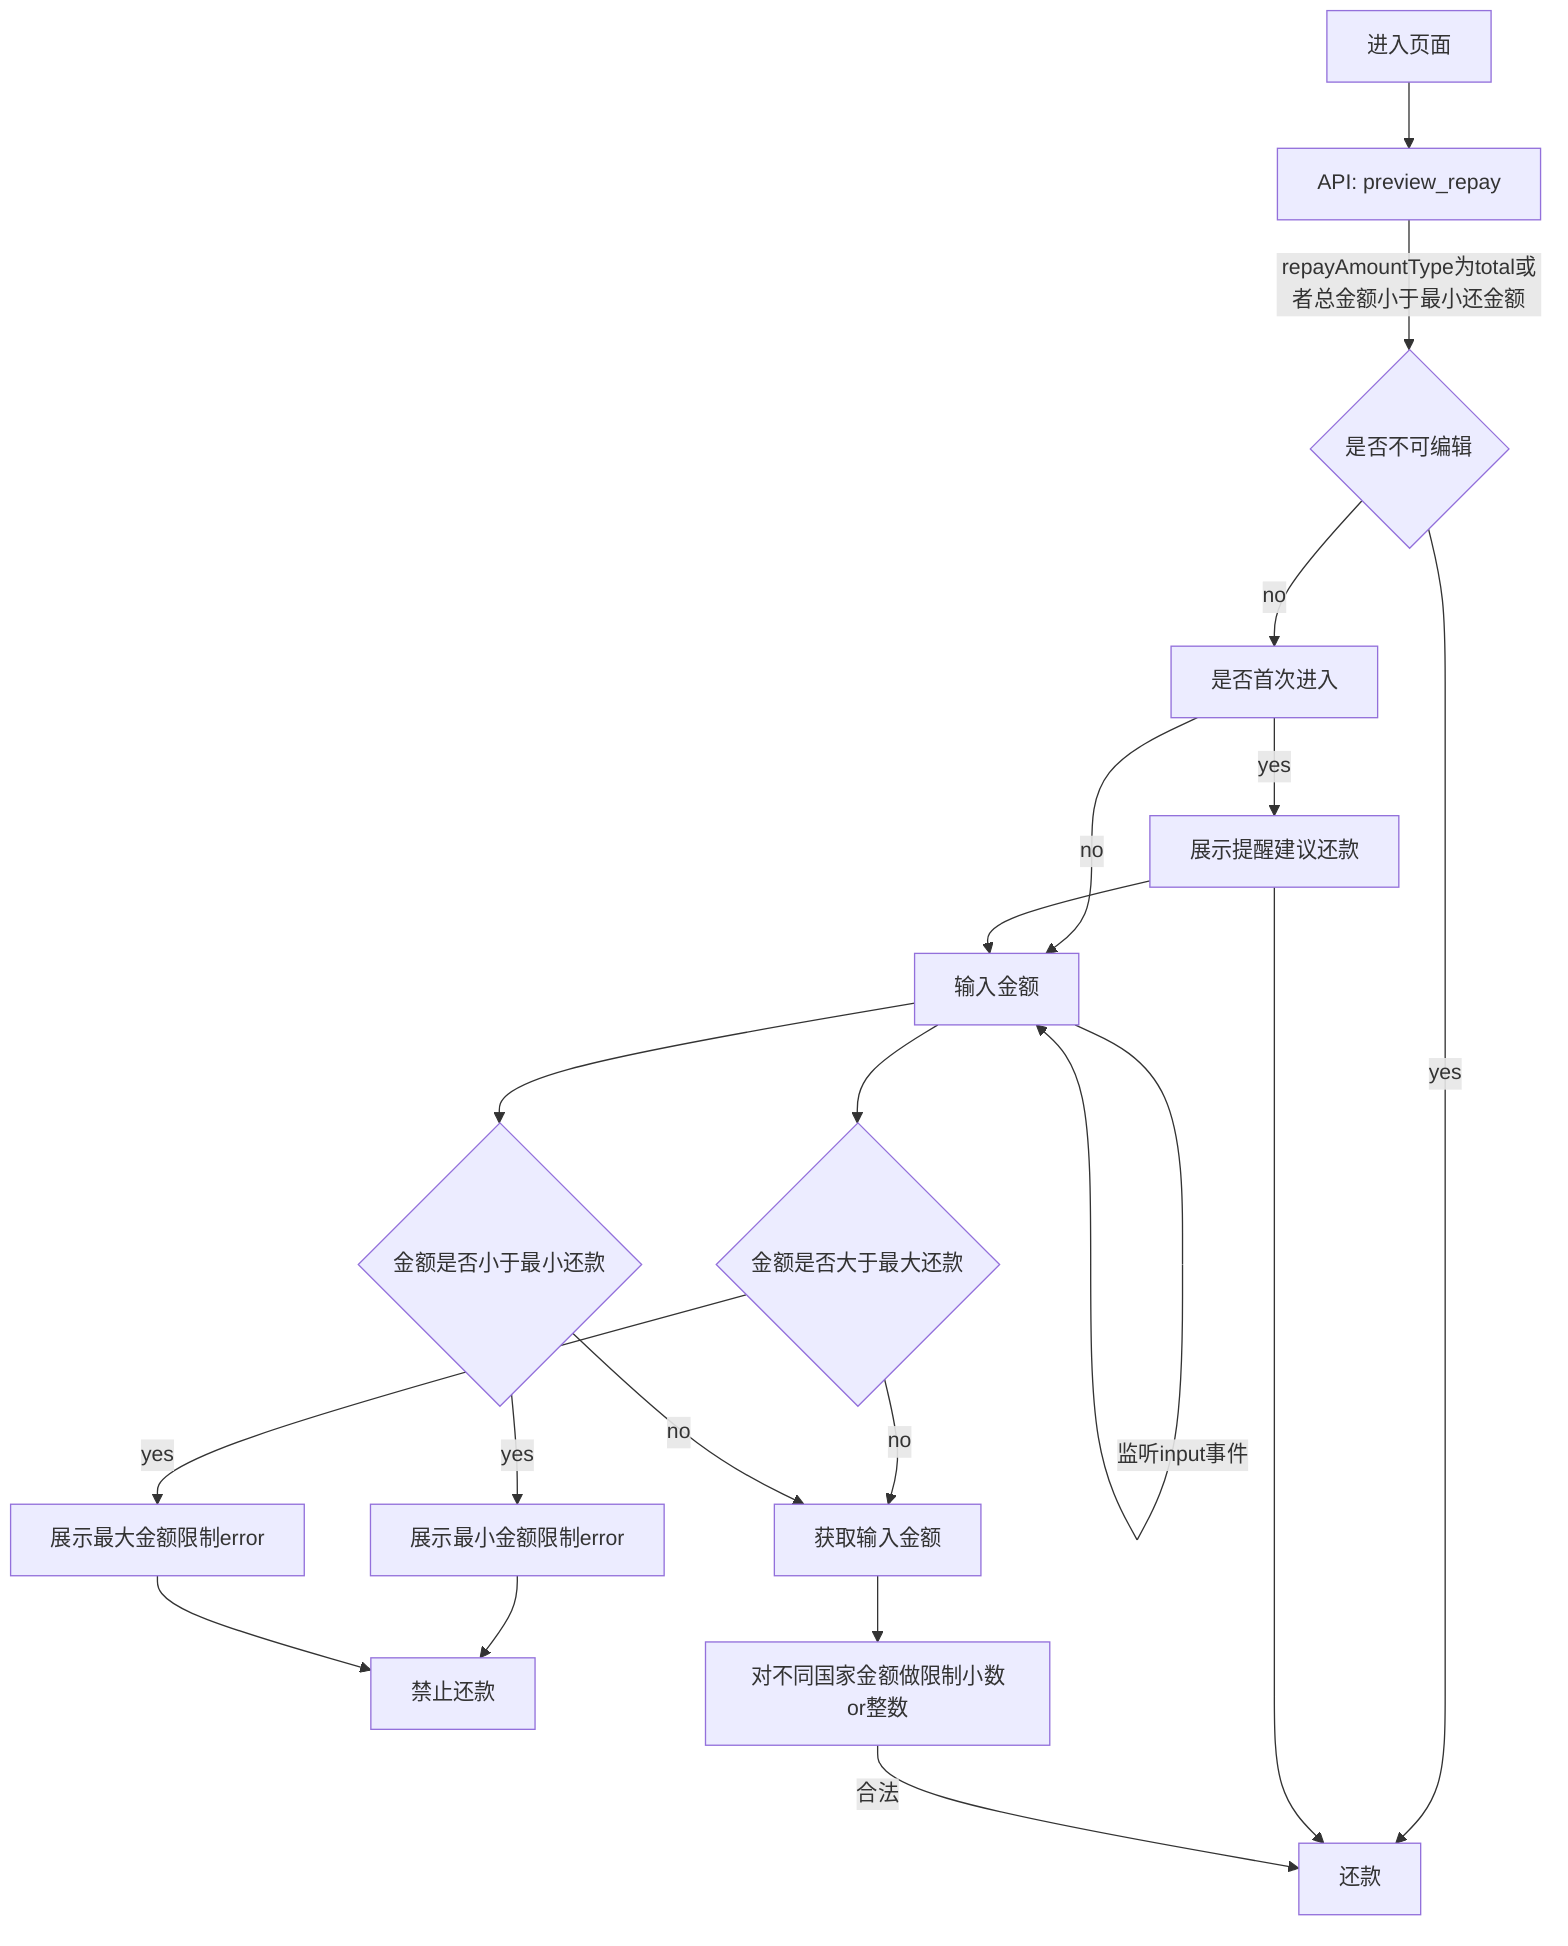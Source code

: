 graph TD
  pageIn[进入页面] --> begin[API: preview_repay]
  begin -->|repayAmountType为total或者总金额小于最小还金额| editable{是否不可编辑}
  editable --> |yes|repay[还款]
  editable --> |no|isFirstIn[是否首次进入]
  isFirstIn --> |yes| yellow[展示提醒建议还款]
  isFirstIn --> |no| input[输入金额]
  yellow --> input
  yellow --> repay
  input --> |监听input事件| input
  input --> big{金额是否大于最大还款}
  input --> small{金额是否小于最小还款}
  big --> |yes| showBigError[展示最大金额限制error]
  big --> |no| getInput[获取输入金额]
  small --> |yes| showSmallError[展示最小金额限制error]
  small --> |no| getInput
  showSmallError -->  disable[禁止还款]
  showBigError --> disable
  getInput --> judge[对不同国家金额做限制小数or整数]
  judge --> |合法|repay